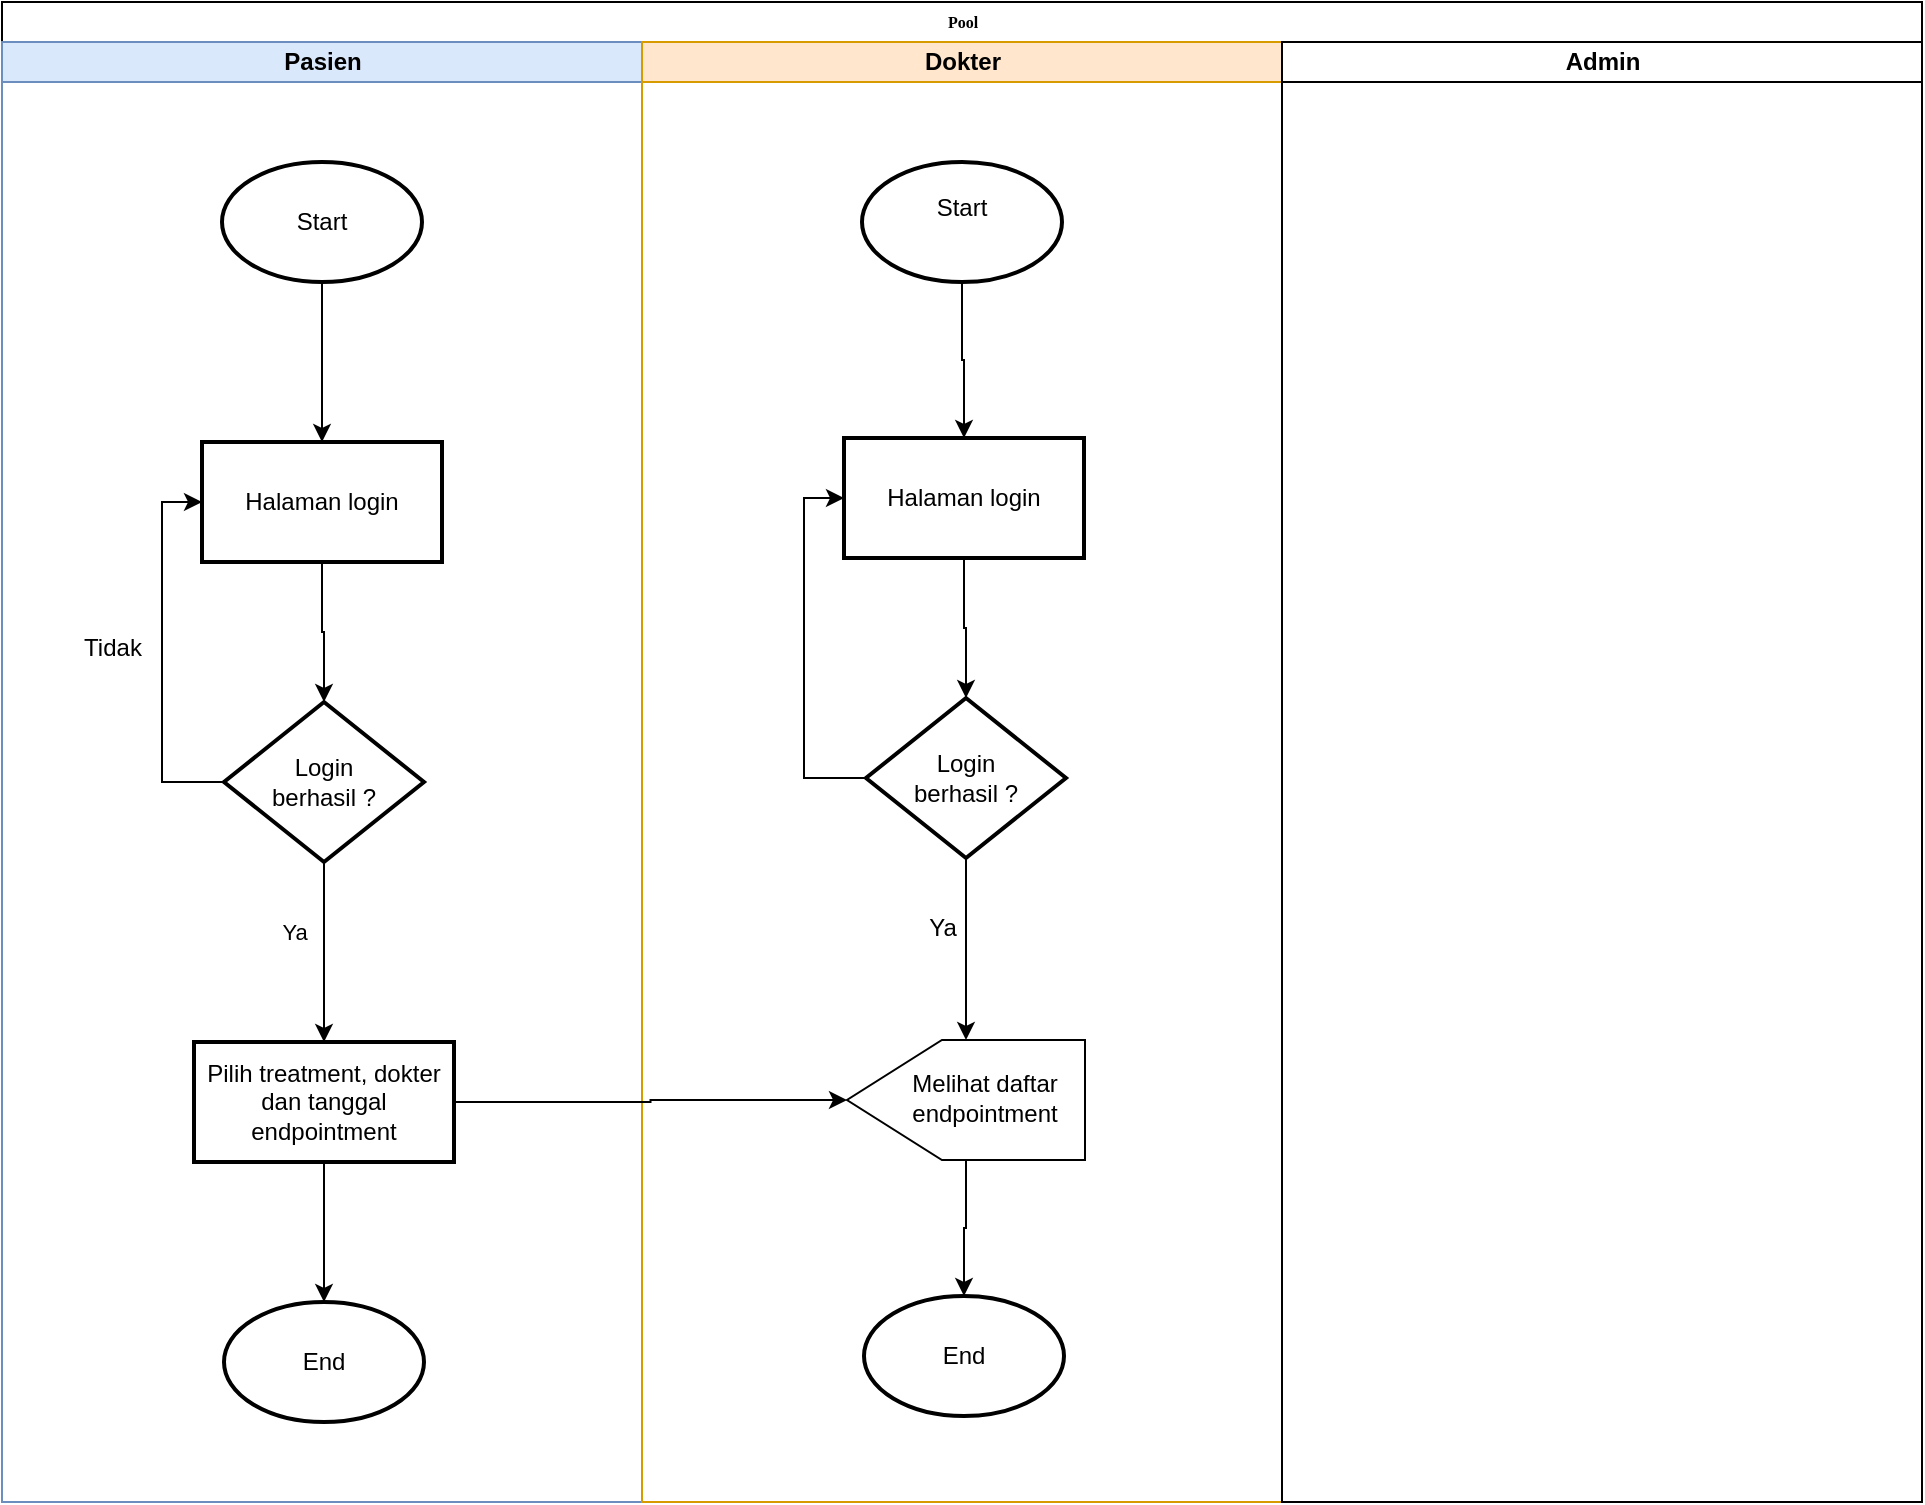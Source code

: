 <mxfile version="24.3.1" type="github">
  <diagram name="Page-1" id="74e2e168-ea6b-b213-b513-2b3c1d86103e">
    <mxGraphModel dx="934" dy="525" grid="1" gridSize="10" guides="1" tooltips="1" connect="1" arrows="1" fold="1" page="1" pageScale="1" pageWidth="1100" pageHeight="850" background="none" math="0" shadow="0">
      <root>
        <mxCell id="0" />
        <mxCell id="1" parent="0" />
        <mxCell id="77e6c97f196da883-1" value="Pool" style="swimlane;html=1;childLayout=stackLayout;startSize=20;rounded=0;shadow=0;labelBackgroundColor=none;strokeWidth=1;fontFamily=Verdana;fontSize=8;align=center;" parent="1" vertex="1">
          <mxGeometry x="40" y="40" width="960" height="750" as="geometry" />
        </mxCell>
        <mxCell id="77e6c97f196da883-2" value="Pasien" style="swimlane;html=1;startSize=20;fillColor=#dae8fc;strokeColor=#6c8ebf;" parent="77e6c97f196da883-1" vertex="1">
          <mxGeometry y="20" width="320" height="730" as="geometry" />
        </mxCell>
        <mxCell id="SSBx5PmmuTlRX3L8GVTF-31" value="" style="edgeStyle=orthogonalEdgeStyle;rounded=0;orthogonalLoop=1;jettySize=auto;html=1;" edge="1" parent="77e6c97f196da883-2" source="SSBx5PmmuTlRX3L8GVTF-29" target="SSBx5PmmuTlRX3L8GVTF-30">
          <mxGeometry relative="1" as="geometry" />
        </mxCell>
        <mxCell id="SSBx5PmmuTlRX3L8GVTF-29" value="Start" style="strokeWidth=2;html=1;shape=mxgraph.flowchart.start_1;whiteSpace=wrap;" vertex="1" parent="77e6c97f196da883-2">
          <mxGeometry x="110" y="60" width="100" height="60" as="geometry" />
        </mxCell>
        <mxCell id="SSBx5PmmuTlRX3L8GVTF-33" value="" style="edgeStyle=orthogonalEdgeStyle;rounded=0;orthogonalLoop=1;jettySize=auto;html=1;" edge="1" parent="77e6c97f196da883-2" source="SSBx5PmmuTlRX3L8GVTF-30" target="SSBx5PmmuTlRX3L8GVTF-32">
          <mxGeometry relative="1" as="geometry" />
        </mxCell>
        <mxCell id="SSBx5PmmuTlRX3L8GVTF-30" value="Halaman login" style="whiteSpace=wrap;html=1;strokeWidth=2;" vertex="1" parent="77e6c97f196da883-2">
          <mxGeometry x="100" y="200" width="120" height="60" as="geometry" />
        </mxCell>
        <mxCell id="SSBx5PmmuTlRX3L8GVTF-34" style="edgeStyle=orthogonalEdgeStyle;rounded=0;orthogonalLoop=1;jettySize=auto;html=1;exitX=0;exitY=0.5;exitDx=0;exitDy=0;entryX=0;entryY=0.5;entryDx=0;entryDy=0;" edge="1" parent="77e6c97f196da883-2" source="SSBx5PmmuTlRX3L8GVTF-32" target="SSBx5PmmuTlRX3L8GVTF-30">
          <mxGeometry relative="1" as="geometry" />
        </mxCell>
        <mxCell id="SSBx5PmmuTlRX3L8GVTF-38" style="edgeStyle=orthogonalEdgeStyle;rounded=0;orthogonalLoop=1;jettySize=auto;html=1;exitX=0.5;exitY=1;exitDx=0;exitDy=0;entryX=0.5;entryY=0;entryDx=0;entryDy=0;" edge="1" parent="77e6c97f196da883-2" source="SSBx5PmmuTlRX3L8GVTF-32" target="SSBx5PmmuTlRX3L8GVTF-36">
          <mxGeometry relative="1" as="geometry" />
        </mxCell>
        <mxCell id="SSBx5PmmuTlRX3L8GVTF-39" value="Ya" style="edgeLabel;html=1;align=center;verticalAlign=middle;resizable=0;points=[];" vertex="1" connectable="0" parent="SSBx5PmmuTlRX3L8GVTF-38">
          <mxGeometry x="-0.311" y="-1" relative="1" as="geometry">
            <mxPoint x="-14" y="4" as="offset" />
          </mxGeometry>
        </mxCell>
        <mxCell id="SSBx5PmmuTlRX3L8GVTF-32" value="Login&lt;div&gt;berhasil ?&lt;/div&gt;" style="rhombus;whiteSpace=wrap;html=1;strokeWidth=2;" vertex="1" parent="77e6c97f196da883-2">
          <mxGeometry x="111" y="330" width="100" height="80" as="geometry" />
        </mxCell>
        <mxCell id="SSBx5PmmuTlRX3L8GVTF-35" value="Tidak" style="text;html=1;align=center;verticalAlign=middle;resizable=0;points=[];autosize=1;strokeColor=none;fillColor=none;" vertex="1" parent="77e6c97f196da883-2">
          <mxGeometry x="30" y="288" width="50" height="30" as="geometry" />
        </mxCell>
        <mxCell id="SSBx5PmmuTlRX3L8GVTF-41" value="" style="edgeStyle=orthogonalEdgeStyle;rounded=0;orthogonalLoop=1;jettySize=auto;html=1;" edge="1" parent="77e6c97f196da883-2" source="SSBx5PmmuTlRX3L8GVTF-36">
          <mxGeometry relative="1" as="geometry">
            <mxPoint x="161" y="630" as="targetPoint" />
          </mxGeometry>
        </mxCell>
        <mxCell id="SSBx5PmmuTlRX3L8GVTF-36" value="Pilih treatment, dokter dan tanggal endpointment" style="whiteSpace=wrap;html=1;strokeWidth=2;" vertex="1" parent="77e6c97f196da883-2">
          <mxGeometry x="96" y="500" width="130" height="60" as="geometry" />
        </mxCell>
        <mxCell id="SSBx5PmmuTlRX3L8GVTF-42" value="End" style="strokeWidth=2;html=1;shape=mxgraph.flowchart.start_1;whiteSpace=wrap;" vertex="1" parent="77e6c97f196da883-2">
          <mxGeometry x="111" y="630" width="100" height="60" as="geometry" />
        </mxCell>
        <mxCell id="77e6c97f196da883-3" value="Dokter" style="swimlane;html=1;startSize=20;fillColor=#ffe6cc;strokeColor=#d79b00;" parent="77e6c97f196da883-1" vertex="1">
          <mxGeometry x="320" y="20" width="320" height="730" as="geometry" />
        </mxCell>
        <mxCell id="SSBx5PmmuTlRX3L8GVTF-43" value="Start&lt;div&gt;&lt;br&gt;&lt;/div&gt;" style="strokeWidth=2;html=1;shape=mxgraph.flowchart.start_1;whiteSpace=wrap;" vertex="1" parent="77e6c97f196da883-3">
          <mxGeometry x="110" y="60" width="100" height="60" as="geometry" />
        </mxCell>
        <mxCell id="SSBx5PmmuTlRX3L8GVTF-54" value="" style="verticalLabelPosition=bottom;verticalAlign=top;html=1;shape=offPageConnector;rounded=0;size=0.399;rotation=90;" vertex="1" parent="77e6c97f196da883-3">
          <mxGeometry x="132" y="469.5" width="60" height="119" as="geometry" />
        </mxCell>
        <mxCell id="SSBx5PmmuTlRX3L8GVTF-58" value="Melihat daftar&lt;div&gt;endpointment&lt;/div&gt;" style="text;html=1;align=center;verticalAlign=middle;resizable=0;points=[];autosize=1;strokeColor=none;fillColor=none;" vertex="1" parent="77e6c97f196da883-3">
          <mxGeometry x="121" y="508" width="100" height="40" as="geometry" />
        </mxCell>
        <mxCell id="77e6c97f196da883-4" value="Admin" style="swimlane;html=1;startSize=20;" parent="77e6c97f196da883-1" vertex="1">
          <mxGeometry x="640" y="20" width="320" height="730" as="geometry">
            <mxRectangle x="320" y="20" width="40" height="730" as="alternateBounds" />
          </mxGeometry>
        </mxCell>
        <mxCell id="SSBx5PmmuTlRX3L8GVTF-57" style="edgeStyle=orthogonalEdgeStyle;rounded=0;orthogonalLoop=1;jettySize=auto;html=1;exitX=1;exitY=0.5;exitDx=0;exitDy=0;" edge="1" parent="77e6c97f196da883-1" source="SSBx5PmmuTlRX3L8GVTF-36" target="SSBx5PmmuTlRX3L8GVTF-54">
          <mxGeometry relative="1" as="geometry" />
        </mxCell>
        <mxCell id="SSBx5PmmuTlRX3L8GVTF-46" value="" style="edgeStyle=orthogonalEdgeStyle;rounded=0;orthogonalLoop=1;jettySize=auto;html=1;" edge="1" parent="1" source="SSBx5PmmuTlRX3L8GVTF-47" target="SSBx5PmmuTlRX3L8GVTF-51">
          <mxGeometry relative="1" as="geometry" />
        </mxCell>
        <mxCell id="SSBx5PmmuTlRX3L8GVTF-47" value="Halaman login" style="whiteSpace=wrap;html=1;strokeWidth=2;" vertex="1" parent="1">
          <mxGeometry x="461" y="258" width="120" height="60" as="geometry" />
        </mxCell>
        <mxCell id="SSBx5PmmuTlRX3L8GVTF-48" style="edgeStyle=orthogonalEdgeStyle;rounded=0;orthogonalLoop=1;jettySize=auto;html=1;exitX=0;exitY=0.5;exitDx=0;exitDy=0;entryX=0;entryY=0.5;entryDx=0;entryDy=0;" edge="1" parent="1" source="SSBx5PmmuTlRX3L8GVTF-51" target="SSBx5PmmuTlRX3L8GVTF-47">
          <mxGeometry relative="1" as="geometry" />
        </mxCell>
        <mxCell id="SSBx5PmmuTlRX3L8GVTF-55" value="" style="edgeStyle=orthogonalEdgeStyle;rounded=0;orthogonalLoop=1;jettySize=auto;html=1;" edge="1" parent="1" source="SSBx5PmmuTlRX3L8GVTF-51" target="SSBx5PmmuTlRX3L8GVTF-54">
          <mxGeometry relative="1" as="geometry" />
        </mxCell>
        <mxCell id="SSBx5PmmuTlRX3L8GVTF-51" value="Login&lt;div&gt;berhasil ?&lt;/div&gt;" style="rhombus;whiteSpace=wrap;html=1;strokeWidth=2;" vertex="1" parent="1">
          <mxGeometry x="472" y="388" width="100" height="80" as="geometry" />
        </mxCell>
        <mxCell id="SSBx5PmmuTlRX3L8GVTF-53" value="" style="edgeStyle=orthogonalEdgeStyle;rounded=0;orthogonalLoop=1;jettySize=auto;html=1;" edge="1" parent="1" source="SSBx5PmmuTlRX3L8GVTF-43" target="SSBx5PmmuTlRX3L8GVTF-47">
          <mxGeometry relative="1" as="geometry" />
        </mxCell>
        <mxCell id="SSBx5PmmuTlRX3L8GVTF-56" value="Ya" style="text;html=1;align=center;verticalAlign=middle;resizable=0;points=[];autosize=1;strokeColor=none;fillColor=none;" vertex="1" parent="1">
          <mxGeometry x="490" y="488" width="40" height="30" as="geometry" />
        </mxCell>
        <mxCell id="SSBx5PmmuTlRX3L8GVTF-59" value="End" style="strokeWidth=2;html=1;shape=mxgraph.flowchart.start_1;whiteSpace=wrap;" vertex="1" parent="1">
          <mxGeometry x="471" y="687" width="100" height="60" as="geometry" />
        </mxCell>
        <mxCell id="SSBx5PmmuTlRX3L8GVTF-60" value="" style="edgeStyle=orthogonalEdgeStyle;rounded=0;orthogonalLoop=1;jettySize=auto;html=1;" edge="1" parent="1" source="SSBx5PmmuTlRX3L8GVTF-54" target="SSBx5PmmuTlRX3L8GVTF-59">
          <mxGeometry relative="1" as="geometry" />
        </mxCell>
      </root>
    </mxGraphModel>
  </diagram>
</mxfile>
